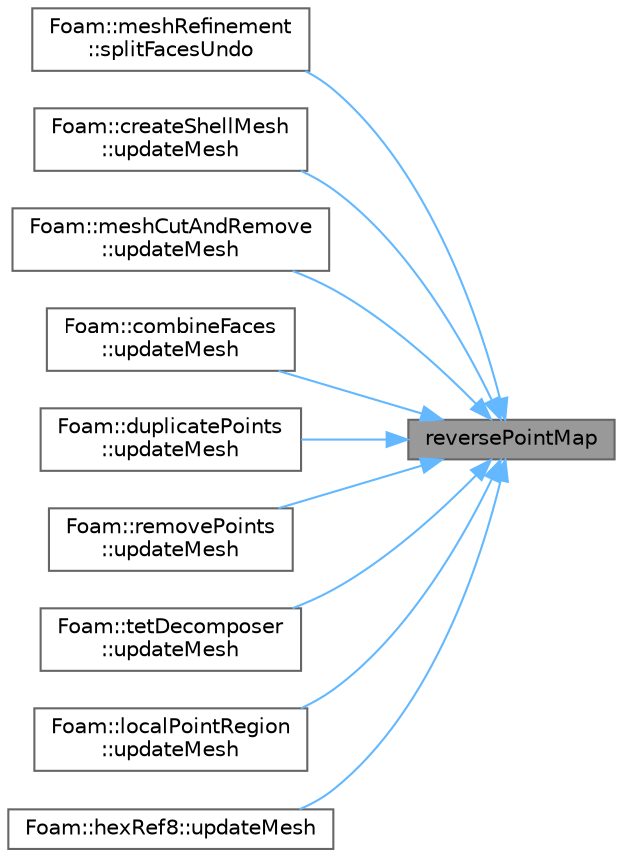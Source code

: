 digraph "reversePointMap"
{
 // LATEX_PDF_SIZE
  bgcolor="transparent";
  edge [fontname=Helvetica,fontsize=10,labelfontname=Helvetica,labelfontsize=10];
  node [fontname=Helvetica,fontsize=10,shape=box,height=0.2,width=0.4];
  rankdir="RL";
  Node1 [id="Node000001",label="reversePointMap",height=0.2,width=0.4,color="gray40", fillcolor="grey60", style="filled", fontcolor="black",tooltip=" "];
  Node1 -> Node2 [id="edge1_Node000001_Node000002",dir="back",color="steelblue1",style="solid",tooltip=" "];
  Node2 [id="Node000002",label="Foam::meshRefinement\l::splitFacesUndo",height=0.2,width=0.4,color="grey40", fillcolor="white", style="filled",URL="$classFoam_1_1meshRefinement.html#a0be129b918b3689cdc62d3063405a6a2",tooltip=" "];
  Node1 -> Node3 [id="edge2_Node000001_Node000003",dir="back",color="steelblue1",style="solid",tooltip=" "];
  Node3 [id="Node000003",label="Foam::createShellMesh\l::updateMesh",height=0.2,width=0.4,color="grey40", fillcolor="white", style="filled",URL="$classFoam_1_1createShellMesh.html#ad57565956fd4064299f4bd3c4eebb1d4",tooltip=" "];
  Node1 -> Node4 [id="edge3_Node000001_Node000004",dir="back",color="steelblue1",style="solid",tooltip=" "];
  Node4 [id="Node000004",label="Foam::meshCutAndRemove\l::updateMesh",height=0.2,width=0.4,color="grey40", fillcolor="white", style="filled",URL="$classFoam_1_1meshCutAndRemove.html#ad57565956fd4064299f4bd3c4eebb1d4",tooltip=" "];
  Node1 -> Node5 [id="edge4_Node000001_Node000005",dir="back",color="steelblue1",style="solid",tooltip=" "];
  Node5 [id="Node000005",label="Foam::combineFaces\l::updateMesh",height=0.2,width=0.4,color="grey40", fillcolor="white", style="filled",URL="$classFoam_1_1combineFaces.html#ad57565956fd4064299f4bd3c4eebb1d4",tooltip=" "];
  Node1 -> Node6 [id="edge5_Node000001_Node000006",dir="back",color="steelblue1",style="solid",tooltip=" "];
  Node6 [id="Node000006",label="Foam::duplicatePoints\l::updateMesh",height=0.2,width=0.4,color="grey40", fillcolor="white", style="filled",URL="$classFoam_1_1duplicatePoints.html#ad57565956fd4064299f4bd3c4eebb1d4",tooltip=" "];
  Node1 -> Node7 [id="edge6_Node000001_Node000007",dir="back",color="steelblue1",style="solid",tooltip=" "];
  Node7 [id="Node000007",label="Foam::removePoints\l::updateMesh",height=0.2,width=0.4,color="grey40", fillcolor="white", style="filled",URL="$classFoam_1_1removePoints.html#ad57565956fd4064299f4bd3c4eebb1d4",tooltip=" "];
  Node1 -> Node8 [id="edge7_Node000001_Node000008",dir="back",color="steelblue1",style="solid",tooltip=" "];
  Node8 [id="Node000008",label="Foam::tetDecomposer\l::updateMesh",height=0.2,width=0.4,color="grey40", fillcolor="white", style="filled",URL="$classFoam_1_1tetDecomposer.html#ad57565956fd4064299f4bd3c4eebb1d4",tooltip=" "];
  Node1 -> Node9 [id="edge8_Node000001_Node000009",dir="back",color="steelblue1",style="solid",tooltip=" "];
  Node9 [id="Node000009",label="Foam::localPointRegion\l::updateMesh",height=0.2,width=0.4,color="grey40", fillcolor="white", style="filled",URL="$classFoam_1_1localPointRegion.html#ad57565956fd4064299f4bd3c4eebb1d4",tooltip=" "];
  Node1 -> Node10 [id="edge9_Node000001_Node000010",dir="back",color="steelblue1",style="solid",tooltip=" "];
  Node10 [id="Node000010",label="Foam::hexRef8::updateMesh",height=0.2,width=0.4,color="grey40", fillcolor="white", style="filled",URL="$classFoam_1_1hexRef8.html#a97c9017fa6ef5f8319a5d64bdf3fd1b6",tooltip=" "];
}
